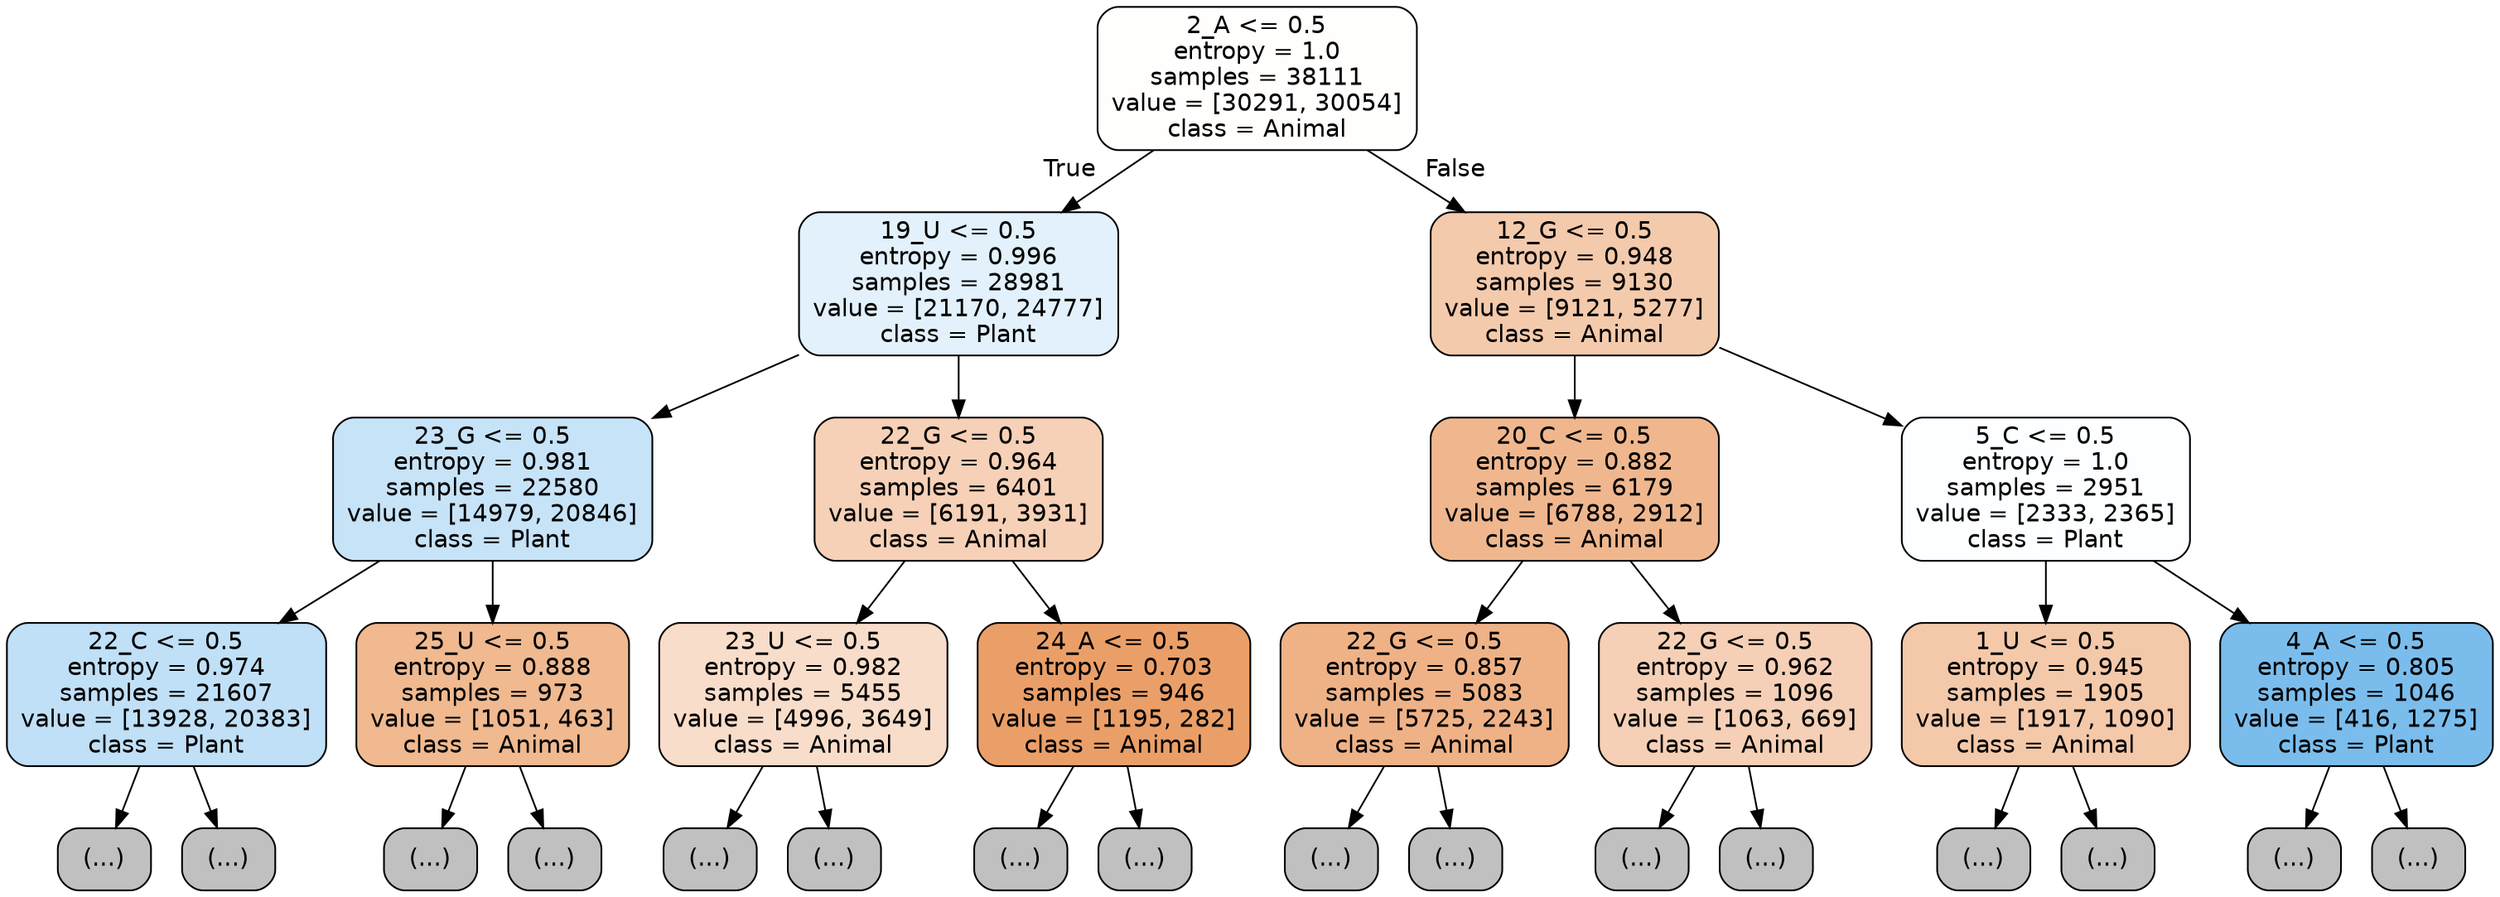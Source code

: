 digraph Tree {
node [shape=box, style="filled, rounded", color="black", fontname="helvetica"] ;
edge [fontname="helvetica"] ;
0 [label="2_A <= 0.5\nentropy = 1.0\nsamples = 38111\nvalue = [30291, 30054]\nclass = Animal", fillcolor="#fffefd"] ;
1 [label="19_U <= 0.5\nentropy = 0.996\nsamples = 28981\nvalue = [21170, 24777]\nclass = Plant", fillcolor="#e2f1fb"] ;
0 -> 1 [labeldistance=2.5, labelangle=45, headlabel="True"] ;
2 [label="23_G <= 0.5\nentropy = 0.981\nsamples = 22580\nvalue = [14979, 20846]\nclass = Plant", fillcolor="#c7e3f8"] ;
1 -> 2 ;
3 [label="22_C <= 0.5\nentropy = 0.974\nsamples = 21607\nvalue = [13928, 20383]\nclass = Plant", fillcolor="#c0e0f7"] ;
2 -> 3 ;
4 [label="(...)", fillcolor="#C0C0C0"] ;
3 -> 4 ;
7887 [label="(...)", fillcolor="#C0C0C0"] ;
3 -> 7887 ;
8870 [label="25_U <= 0.5\nentropy = 0.888\nsamples = 973\nvalue = [1051, 463]\nclass = Animal", fillcolor="#f0b990"] ;
2 -> 8870 ;
8871 [label="(...)", fillcolor="#C0C0C0"] ;
8870 -> 8871 ;
9266 [label="(...)", fillcolor="#C0C0C0"] ;
8870 -> 9266 ;
9291 [label="22_G <= 0.5\nentropy = 0.964\nsamples = 6401\nvalue = [6191, 3931]\nclass = Animal", fillcolor="#f6d1b7"] ;
1 -> 9291 ;
9292 [label="23_U <= 0.5\nentropy = 0.982\nsamples = 5455\nvalue = [4996, 3649]\nclass = Animal", fillcolor="#f8ddca"] ;
9291 -> 9292 ;
9293 [label="(...)", fillcolor="#C0C0C0"] ;
9292 -> 9293 ;
12012 [label="(...)", fillcolor="#C0C0C0"] ;
9292 -> 12012 ;
12085 [label="24_A <= 0.5\nentropy = 0.703\nsamples = 946\nvalue = [1195, 282]\nclass = Animal", fillcolor="#eb9f68"] ;
9291 -> 12085 ;
12086 [label="(...)", fillcolor="#C0C0C0"] ;
12085 -> 12086 ;
12411 [label="(...)", fillcolor="#C0C0C0"] ;
12085 -> 12411 ;
12436 [label="12_G <= 0.5\nentropy = 0.948\nsamples = 9130\nvalue = [9121, 5277]\nclass = Animal", fillcolor="#f4caac"] ;
0 -> 12436 [labeldistance=2.5, labelangle=-45, headlabel="False"] ;
12437 [label="20_C <= 0.5\nentropy = 0.882\nsamples = 6179\nvalue = [6788, 2912]\nclass = Animal", fillcolor="#f0b78e"] ;
12436 -> 12437 ;
12438 [label="22_G <= 0.5\nentropy = 0.857\nsamples = 5083\nvalue = [5725, 2243]\nclass = Animal", fillcolor="#efb287"] ;
12437 -> 12438 ;
12439 [label="(...)", fillcolor="#C0C0C0"] ;
12438 -> 12439 ;
14470 [label="(...)", fillcolor="#C0C0C0"] ;
12438 -> 14470 ;
14775 [label="22_G <= 0.5\nentropy = 0.962\nsamples = 1096\nvalue = [1063, 669]\nclass = Animal", fillcolor="#f5d0b6"] ;
12437 -> 14775 ;
14776 [label="(...)", fillcolor="#C0C0C0"] ;
14775 -> 14776 ;
15341 [label="(...)", fillcolor="#C0C0C0"] ;
14775 -> 15341 ;
15456 [label="5_C <= 0.5\nentropy = 1.0\nsamples = 2951\nvalue = [2333, 2365]\nclass = Plant", fillcolor="#fcfeff"] ;
12436 -> 15456 ;
15457 [label="1_U <= 0.5\nentropy = 0.945\nsamples = 1905\nvalue = [1917, 1090]\nclass = Animal", fillcolor="#f4c9aa"] ;
15456 -> 15457 ;
15458 [label="(...)", fillcolor="#C0C0C0"] ;
15457 -> 15458 ;
16067 [label="(...)", fillcolor="#C0C0C0"] ;
15457 -> 16067 ;
16340 [label="4_A <= 0.5\nentropy = 0.805\nsamples = 1046\nvalue = [416, 1275]\nclass = Plant", fillcolor="#7abded"] ;
15456 -> 16340 ;
16341 [label="(...)", fillcolor="#C0C0C0"] ;
16340 -> 16341 ;
16486 [label="(...)", fillcolor="#C0C0C0"] ;
16340 -> 16486 ;
}